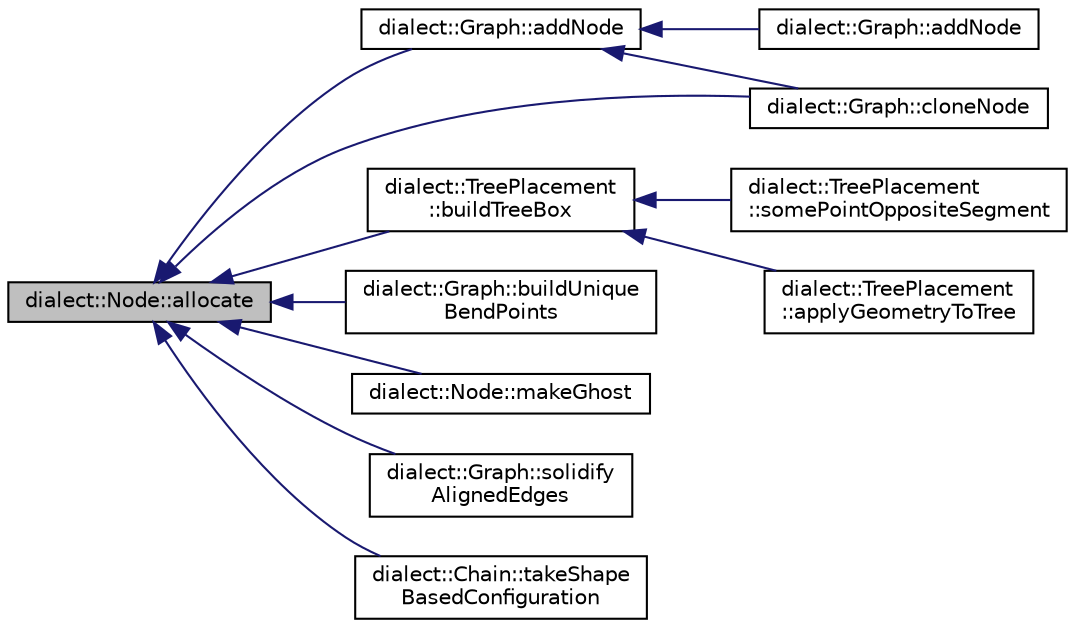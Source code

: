 digraph "dialect::Node::allocate"
{
  edge [fontname="Helvetica",fontsize="10",labelfontname="Helvetica",labelfontsize="10"];
  node [fontname="Helvetica",fontsize="10",shape=record];
  rankdir="LR";
  Node17 [label="dialect::Node::allocate",height=0.2,width=0.4,color="black", fillcolor="grey75", style="filled", fontcolor="black"];
  Node17 -> Node18 [dir="back",color="midnightblue",fontsize="10",style="solid",fontname="Helvetica"];
  Node18 [label="dialect::Graph::addNode",height=0.2,width=0.4,color="black", fillcolor="white", style="filled",URL="$classdialect_1_1Graph.html#ac4f60ee524a01495405b429e9206b013",tooltip="Add a new Node to this Graph. "];
  Node18 -> Node19 [dir="back",color="midnightblue",fontsize="10",style="solid",fontname="Helvetica"];
  Node19 [label="dialect::Graph::addNode",height=0.2,width=0.4,color="black", fillcolor="white", style="filled",URL="$classdialect_1_1Graph.html#a8a1dddeee08eea1f377942ee8ef32c1f",tooltip="Add a new Node to this Graph, setting dimensions. "];
  Node18 -> Node20 [dir="back",color="midnightblue",fontsize="10",style="solid",fontname="Helvetica"];
  Node20 [label="dialect::Graph::cloneNode",height=0.2,width=0.4,color="black", fillcolor="white", style="filled",URL="$classdialect_1_1Graph.html#abe075fe42c69ec92fc4ab945267bdaa9",tooltip="Clone a node completely. There will be as many copies of the original node as it had edges..."];
  Node17 -> Node21 [dir="back",color="midnightblue",fontsize="10",style="solid",fontname="Helvetica"];
  Node21 [label="dialect::TreePlacement\l::buildTreeBox",height=0.2,width=0.4,color="black", fillcolor="white", style="filled",URL="$classdialect_1_1TreePlacement.html#a143f5d457c7175d01c889abd83ff38e6",tooltip="Determine the size of the tree minus the root node, and the position relative to the root node..."];
  Node21 -> Node22 [dir="back",color="midnightblue",fontsize="10",style="solid",fontname="Helvetica"];
  Node22 [label="dialect::TreePlacement\l::somePointOppositeSegment",height=0.2,width=0.4,color="black", fillcolor="white", style="filled",URL="$classdialect_1_1TreePlacement.html#a6eea3e97acddaf1f7f25207d32d068a7",tooltip="Compute some point belonging to the tree box and lying opposite a given line segment. "];
  Node21 -> Node23 [dir="back",color="midnightblue",fontsize="10",style="solid",fontname="Helvetica"];
  Node23 [label="dialect::TreePlacement\l::applyGeometryToTree",height=0.2,width=0.4,color="black", fillcolor="white", style="filled",URL="$classdialect_1_1TreePlacement.html#a136322a1dbd16ec994e67392f256a5a4",tooltip="Rotate, flip, and translate the tree as necessary to match this placement. "];
  Node17 -> Node24 [dir="back",color="midnightblue",fontsize="10",style="solid",fontname="Helvetica"];
  Node24 [label="dialect::Graph::buildUnique\lBendPoints",height=0.2,width=0.4,color="black", fillcolor="white", style="filled",URL="$classdialect_1_1Graph.html#a8493b1e54c6eb3b2eb732854f8f0d734",tooltip="Build and return Nodes representing every point at which any Edge has a bend in its connector route..."];
  Node17 -> Node20 [dir="back",color="midnightblue",fontsize="10",style="solid",fontname="Helvetica"];
  Node17 -> Node25 [dir="back",color="midnightblue",fontsize="10",style="solid",fontname="Helvetica"];
  Node25 [label="dialect::Node::makeGhost",height=0.2,width=0.4,color="black", fillcolor="white", style="filled",URL="$classdialect_1_1Node.html#a5cd0fd3454d1b412d91e184789b1dd40",tooltip="Allocate a GhostNode of this Node. "];
  Node17 -> Node26 [dir="back",color="midnightblue",fontsize="10",style="solid",fontname="Helvetica"];
  Node26 [label="dialect::Graph::solidify\lAlignedEdges",height=0.2,width=0.4,color="black", fillcolor="white", style="filled",URL="$classdialect_1_1Graph.html#a17c2ef09e6cb87ce5237e5d55ca612c2",tooltip="Add Nodes to represent aligned Edges in one dimension, constraining them to stay aligned. "];
  Node17 -> Node27 [dir="back",color="midnightblue",fontsize="10",style="solid",fontname="Helvetica"];
  Node27 [label="dialect::Chain::takeShape\lBasedConfiguration",height=0.2,width=0.4,color="black", fillcolor="white", style="filled",URL="$classdialect_1_1Chain.html#a78f0ee5307493976251e723e47ad0664",tooltip="Give this chain an orthogonal configuration best fitting its present geometric shape. "];
}

